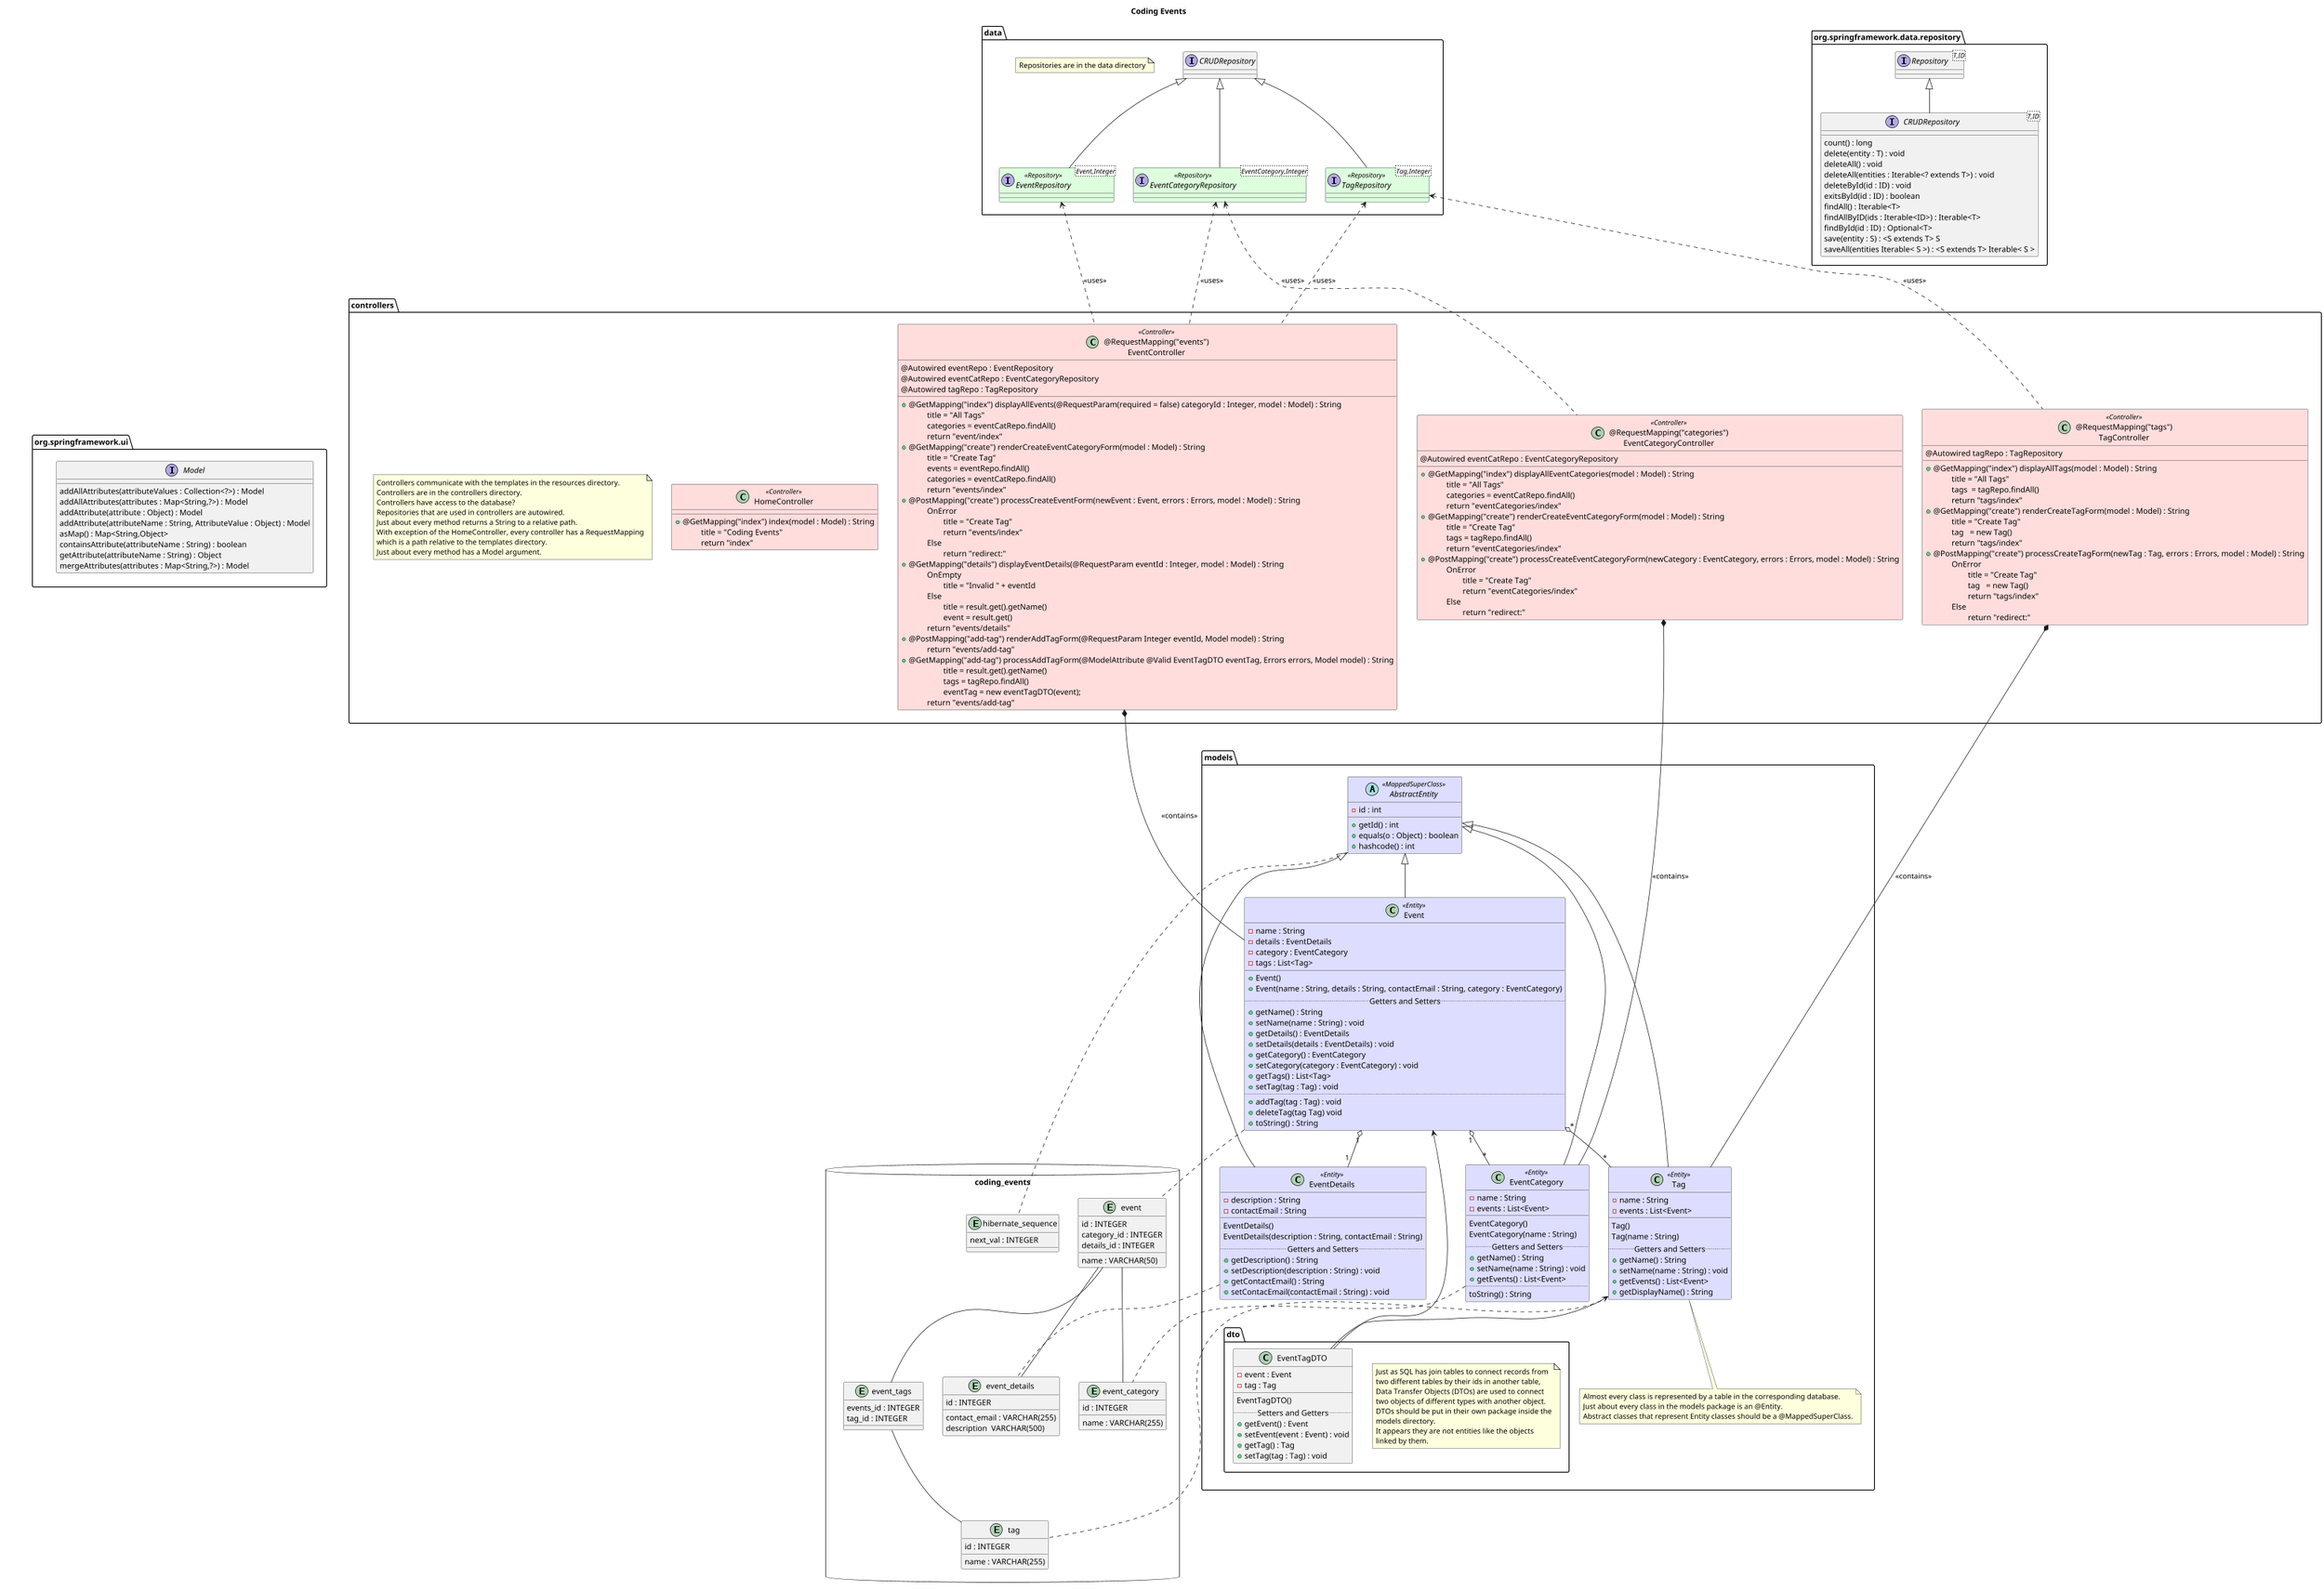 @startuml

title Coding Events

scale 0.75

' this applies to both classes and interfaces
skinparam class {
    BackgroundColor<<Controller>> #ffdddd
    BackgroundColor<<Repository>> #ddffdd
    BackgroundColor<<Entity>> #ddddff
    BackgroundColor<<MappedSuperClass>> #ddddff
}

/'
class CodingEventsApplication {
    {static} main(args : Strings) : void
}
'/

' Repositories are in the data directory
package "org.springframework.data.repository" as RepoPkg {
    interface Repository <T,ID>
    interface CRUDRepository <T,ID> extends Repository {
        count() : long
        delete(entity : T) : void
        deleteAll() : void
        deleteAll(entities : Iterable<? extends T>) : void
        deleteById(id : ID) : void
        exitsById(id : ID) : boolean
        findAll() : Iterable<T>
        findAllByID(ids : Iterable<ID>) : Iterable<T>
        findById(id : ID) : Optional<T>
        save(entity : S) : <S extends T> S
        saveAll(entities Iterable< S >) : <S extends T> Iterable< S >
    }
}
package data {
    interface EventRepository<Event,Integer> <<Repository>> extends CRUDRepository {}
    interface EventCategoryRepository<EventCategory,Integer> <<Repository>> extends CRUDRepository {}
    interface TagRepository<Tag,Integer> <<Repository>> extends CRUDRepository {}
    note "Repositories are in the data directory" as RepoNote
}

package controllers {
    class "@RequestMapping("events")\nEventController" as EventController <<Controller>> {
        @Autowired eventRepo : EventRepository
        @Autowired eventCatRepo : EventCategoryRepository
        @Autowired tagRepo : TagRepository

        +@GetMapping("index") displayAllEvents(@RequestParam(required = false) categoryId : Integer, model : Model) : String
            {method} \t title = "All Tags"
            {method} \t categories = eventCatRepo.findAll()
            {method} \t return "event/index"
        +@GetMapping("create") renderCreateEventCategoryForm(model : Model) : String
            {method} \t title = "Create Tag"
            {method} \t events = eventRepo.findAll()
            {method} \t categories = eventCatRepo.findAll()
            {method} \t return "events/index"
        +@PostMapping("create") processCreateEventForm(newEvent : Event, errors : Errors, model : Model) : String
            {method} \t OnError
                {method} \t\t title = "Create Tag"
                {method} \t\t return "events/index"
            {method} \t Else
                {method} \t\t return "redirect:"
        +@GetMapping("details") displayEventDetails(@RequestParam eventId : Integer, model : Model) : String
            {method} \t OnEmpty
                {method} \t\t title = "Invalid " + eventId
            {method} \t Else
                {method} \t\t title = result.get().getName()
                {method} \t\t event = result.get()
            {method} \t return "events/details"
        +@PostMapping("add-tag") renderAddTagForm(@RequestParam Integer eventId, Model model) : String
            {method} \t return "events/add-tag"
        +@GetMapping("add-tag") processAddTagForm(@ModelAttribute @Valid EventTagDTO eventTag, Errors errors, Model model) : String
                {method} \t\t title = result.get().getName()
                {method} \t\t tags = tagRepo.findAll()
                {method} \t\t eventTag = new eventTagDTO(event);
            {method} \t return "events/add-tag"
    }

    class "@RequestMapping("categories")\nEventCategoryController" as EventCategoryController <<Controller>> {
        @Autowired eventCatRepo : EventCategoryRepository
        +@GetMapping("index") displayAllEventCategories(model : Model) : String
            {method} \t title = "All Tags"
            {method} \t categories = eventCatRepo.findAll()
            {method} \t return "eventCategories/index"
        +@GetMapping("create") renderCreateEventCategoryForm(model : Model) : String
            {method} \t title = "Create Tag"
            {method} \t tags = tagRepo.findAll()
            {method} \t return "eventCategories/index"
        +@PostMapping("create") processCreateEventCategoryForm(newCategory : EventCategory, errors : Errors, model : Model) : String
            {method} \t OnError
                {method} \t\t title = "Create Tag"
                {method} \t\t return "eventCategories/index"
            {method} \t Else
                {method} \t\t return "redirect:"
    }

    class "@RequestMapping("tags")\nTagController" as TagController <<Controller>> {
        @Autowired tagRepo : TagRepository
        +@GetMapping("index") displayAllTags(model : Model) : String
            {method} \t title = "All Tags"
            {method} \t tags  = tagRepo.findAll()
            {method} \t return "tags/index"
        +@GetMapping("create") renderCreateTagForm(model : Model) : String
            {method} \t title = "Create Tag"
            {method} \t tag   = new Tag()
            {method} \t return "tags/index"
        +@PostMapping("create") processCreateTagForm(newTag : Tag, errors : Errors, model : Model) : String
            {method} \t OnError
                {method} \t\t title = "Create Tag"
                {method} \t\t tag   = new Tag()
                {method} \t\t return "tags/index"
            {method} \t Else
                {method} \t\t return "redirect:"
    }

    class "HomeController" as HomeController <<Controller>> {
        + @GetMapping("index") index(model : Model) : String
            {method} \t title = "Coding Events"
            {method} \t return "index"
    }

    note as ControllerNote
    Controllers communicate with the templates in the resources directory.
    Controllers are in the controllers directory.
    Controllers have access to the database?
    Repositories that are used in controllers are autowired.
    Just about every method returns a String to a relative path.
    With exception of the HomeController, every controller has a RequestMapping
    which is a path relative to the templates directory.
    Just about every method has a Model argument.
    endnote
}

package "org.springframework.ui" as ModelPkg {
    interface Model {
        addAllAttributes(attributeValues : Collection<?>) : Model
        addAllAttributes(attributes : Map<String,?>) : Model
        addAttribute(attribute : Object) : Model
        addAttribute(attributeName : String, AttributeValue : Object) : Model
        asMap() : Map<String,Object>
        containsAttribute(attributeName : String) : boolean
        getAttribute(attributeName : String) : Object
        mergeAttributes(attributes : Map<String,?>) : Model
    }
}

ModelPkg .[hidden] controllers

EventRepository <.. EventController  : <<uses>>
EventCategoryRepository <.. EventController  : <<uses>>
EventCategoryRepository <.. EventCategoryController  : <<uses>>
TagRepository <.. TagController : <<uses>>
TagRepository <.. EventController  : <<uses>>

' Entities are in the models directory
package models {
    package "dto" as dtos {

        note as DTONote
        Just as SQL has join tables to connect records from
        two different tables by their ids in another table,
        Data Transfer Objects (DTOs) are used to connect
        two objects of different types with another object.
        DTOs should be put in their own package inside the
        models directory.
        It appears they are not entities like the objects
        linked by them.
        endnote

        class EventTagDTO {
            -event : Event
            -tag : Tag
            __
            EventTagDTO()
            ..Setters and Getters..
            +getEvent() : Event
            +setEvent(event : Event) : void
            +getTag() : Tag
            +setTag(tag : Tag) : void
        }
    }

    abstract class AbstractEntity <<MappedSuperClass>> {
        -id : int
        +getId() : int
        +equals(o : Object) : boolean
        +hashcode() : int
    }
    class Event <<Entity>> extends AbstractEntity {
        -name : String
        -details : EventDetails /' OneToOne '/
        -category : EventCategory /' OneToMany '/
        -tags : List<Tag> /' {final} '/
        __
        +Event()
        +Event(name : String, details : String, contactEmail : String, category : EventCategory)
        .. Getters and Setters ..
        +getName() : String
        +setName(name : String) : void
        +getDetails() : EventDetails
        +setDetails(details : EventDetails) : void
        +getCategory() : EventCategory
        +setCategory(category : EventCategory) : void
        +getTags() : List<Tag>
        +setTag(tag : Tag) : void
        ..
        +addTag(tag : Tag) : void
        +deleteTag(tag Tag) void
        +toString() : String
    }
    class EventDetails <<Entity>> extends AbstractEntity {
        -description : String
        -contactEmail : String
        __
        EventDetails()
        EventDetails(description : String, contactEmail : String)
        .. Getters and Setters ..
        +getDescription() : String
        +setDescription(description : String) : void
        +getContactEmail() : String
        +setContacEmail(contactEmail : String) : void
    }
    class EventCategory <<Entity>> extends AbstractEntity {
        -name : String
        -events : List<Event>   /' {final}, OneToMany(mappedBy="category") '/
        __
        EventCategory()
        EventCategory(name : String)
        ..Getters and Setters..
        +getName() : String
        +setName(name : String) : void
        +getEvents() : List<Event>
        ..
        toString() : String
    }
    class Tag <<Entity>> extends AbstractEntity {
        -name : String
        -events : List<Event> /' {final}, ManyToMany(mappedBy="tags") '/
        __
        Tag()
        Tag(name : String)
        ..Getters and Setters..
        +getName() : String
        +setName(name : String) : void
        +getEvents() : List<Event>
        +getDisplayName() : String
    }

    note as ModelNote
    Almost every class is represented by a table in the corresponding database.
    Just about every class in the models package is an @Entity.
    Abstract classes that represent Entity classes should be a @MappedSuperClass.
    endnote

    Tag .[hidden]. ModelNote
    Event <-- EventTagDTO
    Tag <-- EventTagDTO
}

EventController *-- Event : <<contains>>
EventCategoryController *-- EventCategory : <<contains>>
TagController *-- Tag : <<contains>>

Event "1" o-- "1" EventDetails  /' OneToOne '/
Event "1" o-- "*" EventCategory /' OneToMany '/
Event "*" o-- "*" Tag           /' ManyToMany '/

database coding_events {
    entity hibernate_sequence {
        next_val : INTEGER
    }

    entity event {
        id : INTEGER
        name : VARCHAR(50)
        category_id : INTEGER
        details_id : INTEGER
    }

    /' 1..1 '/
    entity event_details {
        id : INTEGER
        contact_email : VARCHAR(255)
        description  VARCHAR(500)
    }

    /' 1..* '/
    entity event_category {
        id : INTEGER
        name : VARCHAR(255)
    }

    /' *..* '/
    entity tag {
        id : INTEGER
        name : VARCHAR(255)
    }

    entity event_tags {
        events_id : INTEGER
        tag_id : INTEGER
    }

    event -- event_tags
    event -- event_details
    event -- event_category
    event_tags -- tag
}

AbstractEntity .. hibernate_sequence
Event .. event
EventCategory .. event_category
EventDetails .. event_details
Tag .. tag

' Top to bottom
data .[hidden]. controllers
controllers .[hidden]. models
coding_events .[hidden] models

' I removed the views part because it was slowing everything down.
' See file_list.puml

@enduml